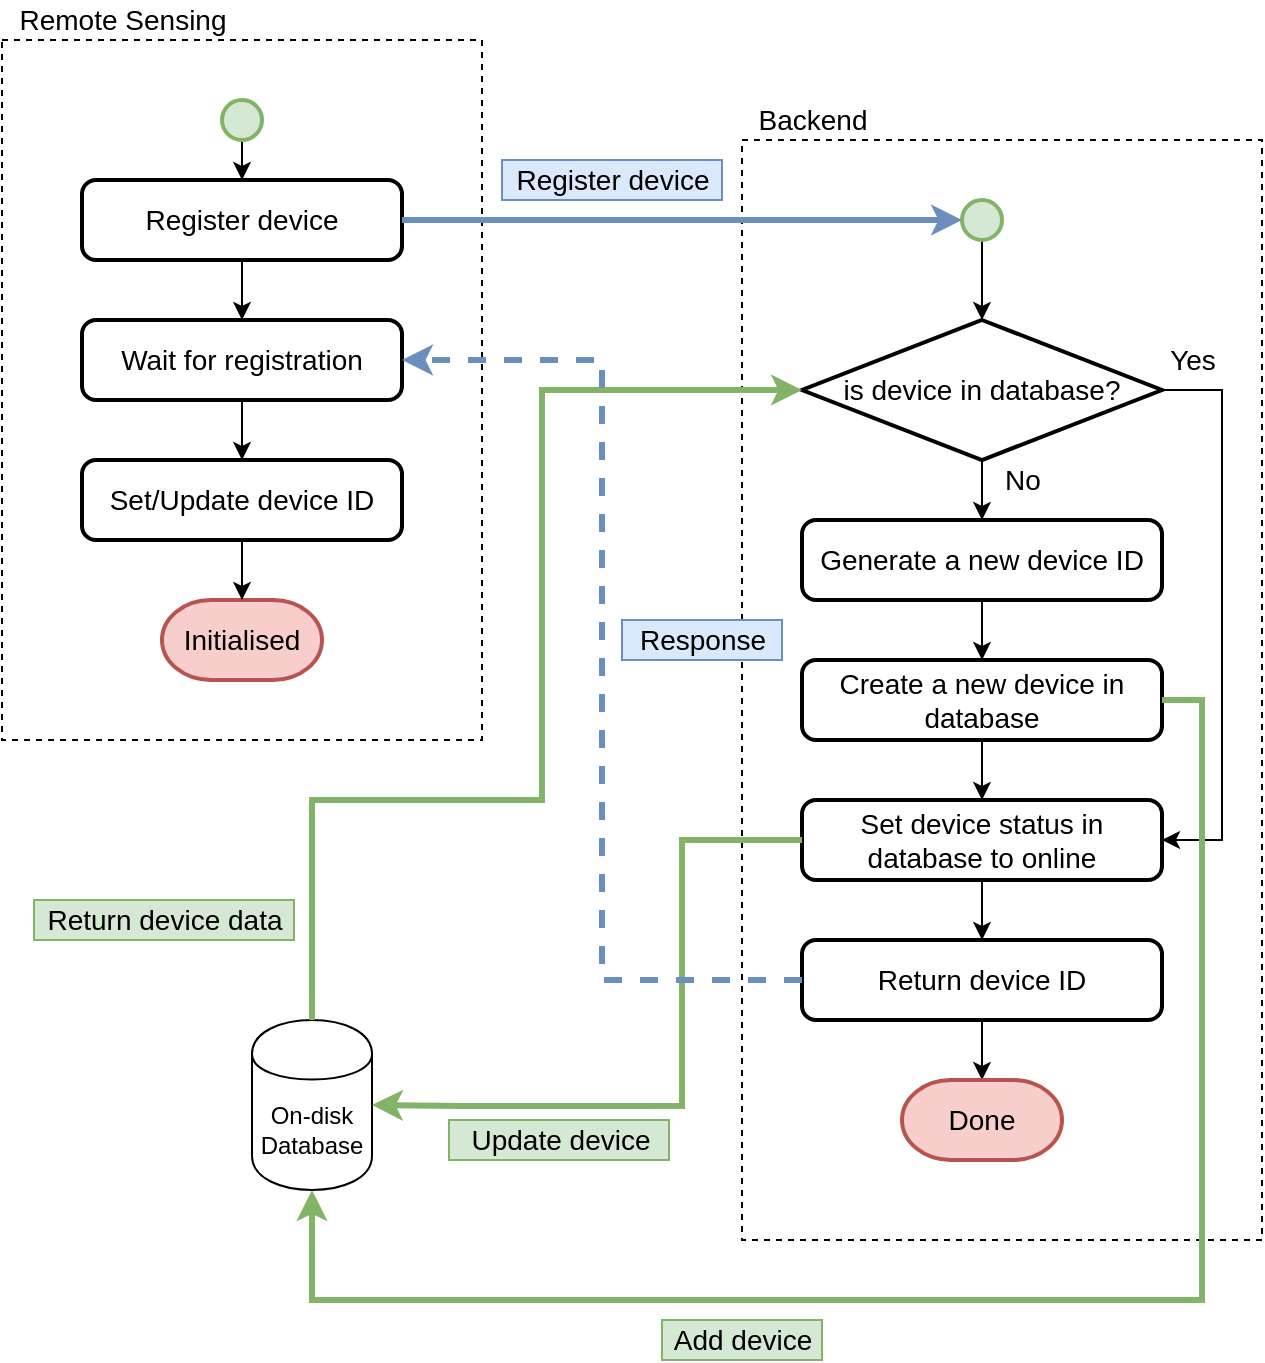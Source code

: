<mxfile version="12.9.3" type="device"><diagram id="kqiSBvhZE7V_4Fic_YX7" name="Page-1"><mxGraphModel dx="905" dy="805" grid="1" gridSize="10" guides="1" tooltips="1" connect="1" arrows="1" fold="1" page="1" pageScale="1" pageWidth="827" pageHeight="1169" math="0" shadow="0"><root><mxCell id="0"/><mxCell id="1" parent="0"/><mxCell id="i2EapskLHitIl6LsWKlx-51" value="" style="rounded=0;whiteSpace=wrap;html=1;fontSize=14;fillColor=none;dashed=1;" parent="1" vertex="1"><mxGeometry x="450" y="170" width="260" height="550" as="geometry"/></mxCell><mxCell id="i2EapskLHitIl6LsWKlx-12" value="" style="rounded=0;whiteSpace=wrap;html=1;fontSize=14;fillColor=none;dashed=1;" parent="1" vertex="1"><mxGeometry x="80" y="120" width="240" height="350" as="geometry"/></mxCell><mxCell id="i2EapskLHitIl6LsWKlx-19" style="edgeStyle=orthogonalEdgeStyle;rounded=0;orthogonalLoop=1;jettySize=auto;html=1;exitX=0.5;exitY=1;exitDx=0;exitDy=0;entryX=0.5;entryY=0;entryDx=0;entryDy=0;fontSize=14;" parent="1" source="i2EapskLHitIl6LsWKlx-2" target="i2EapskLHitIl6LsWKlx-18" edge="1"><mxGeometry relative="1" as="geometry"/></mxCell><mxCell id="i2EapskLHitIl6LsWKlx-2" value="Register device" style="rounded=1;whiteSpace=wrap;html=1;absoluteArcSize=1;arcSize=14;strokeWidth=2;fontSize=14;" parent="1" vertex="1"><mxGeometry x="120" y="190" width="160" height="40" as="geometry"/></mxCell><mxCell id="i2EapskLHitIl6LsWKlx-4" style="edgeStyle=orthogonalEdgeStyle;rounded=0;orthogonalLoop=1;jettySize=auto;html=1;exitX=0.5;exitY=1;exitDx=0;exitDy=0;exitPerimeter=0;entryX=0.5;entryY=0;entryDx=0;entryDy=0;fontSize=14;" parent="1" source="i2EapskLHitIl6LsWKlx-3" target="i2EapskLHitIl6LsWKlx-2" edge="1"><mxGeometry relative="1" as="geometry"/></mxCell><mxCell id="i2EapskLHitIl6LsWKlx-3" value="" style="strokeWidth=2;html=1;shape=mxgraph.flowchart.start_2;whiteSpace=wrap;fillColor=#d5e8d4;strokeColor=#82b366;fontSize=14;" parent="1" vertex="1"><mxGeometry x="190" y="150" width="20" height="20" as="geometry"/></mxCell><mxCell id="i2EapskLHitIl6LsWKlx-11" value="Initialised" style="strokeWidth=2;html=1;shape=mxgraph.flowchart.terminator;whiteSpace=wrap;fontSize=14;fillColor=#f8cecc;strokeColor=#b85450;" parent="1" vertex="1"><mxGeometry x="160" y="400" width="80" height="40" as="geometry"/></mxCell><mxCell id="i2EapskLHitIl6LsWKlx-13" value="Remote Sensing" style="text;html=1;align=center;verticalAlign=middle;resizable=0;points=[];autosize=1;fontSize=14;" parent="1" vertex="1"><mxGeometry x="80" y="100" width="120" height="20" as="geometry"/></mxCell><mxCell id="1jZl3b4hdJYtjRYyKcgR-1" style="edgeStyle=orthogonalEdgeStyle;rounded=0;orthogonalLoop=1;jettySize=auto;html=1;exitX=0.5;exitY=1;exitDx=0;exitDy=0;exitPerimeter=0;entryX=0.5;entryY=0;entryDx=0;entryDy=0;entryPerimeter=0;strokeWidth=1;fontSize=14;" edge="1" parent="1" source="i2EapskLHitIl6LsWKlx-16" target="i2EapskLHitIl6LsWKlx-26"><mxGeometry relative="1" as="geometry"/></mxCell><mxCell id="i2EapskLHitIl6LsWKlx-16" value="" style="strokeWidth=2;html=1;shape=mxgraph.flowchart.start_2;whiteSpace=wrap;fillColor=#d5e8d4;strokeColor=#82b366;fontSize=14;" parent="1" vertex="1"><mxGeometry x="560" y="200" width="20" height="20" as="geometry"/></mxCell><mxCell id="i2EapskLHitIl6LsWKlx-67" style="edgeStyle=orthogonalEdgeStyle;rounded=0;orthogonalLoop=1;jettySize=auto;html=1;exitX=0.5;exitY=1;exitDx=0;exitDy=0;entryX=0.5;entryY=0;entryDx=0;entryDy=0;fontSize=14;" parent="1" source="i2EapskLHitIl6LsWKlx-18" target="i2EapskLHitIl6LsWKlx-66" edge="1"><mxGeometry relative="1" as="geometry"/></mxCell><mxCell id="i2EapskLHitIl6LsWKlx-18" value="Wait for registration" style="rounded=1;whiteSpace=wrap;html=1;absoluteArcSize=1;arcSize=14;strokeWidth=2;fontSize=14;" parent="1" vertex="1"><mxGeometry x="120" y="260" width="160" height="40" as="geometry"/></mxCell><mxCell id="i2EapskLHitIl6LsWKlx-23" value="Register device" style="text;html=1;align=center;verticalAlign=middle;resizable=0;points=[];autosize=1;fontSize=14;fillColor=#dae8fc;strokeColor=#6c8ebf;" parent="1" vertex="1"><mxGeometry x="330" y="180" width="110" height="20" as="geometry"/></mxCell><mxCell id="i2EapskLHitIl6LsWKlx-34" style="edgeStyle=orthogonalEdgeStyle;rounded=0;orthogonalLoop=1;jettySize=auto;html=1;exitX=0.5;exitY=1;exitDx=0;exitDy=0;exitPerimeter=0;entryX=0.5;entryY=0;entryDx=0;entryDy=0;fontSize=14;" parent="1" source="i2EapskLHitIl6LsWKlx-26" target="i2EapskLHitIl6LsWKlx-33" edge="1"><mxGeometry relative="1" as="geometry"/></mxCell><mxCell id="i2EapskLHitIl6LsWKlx-26" value="is device in database?" style="strokeWidth=2;html=1;shape=mxgraph.flowchart.decision;whiteSpace=wrap;fontSize=14;" parent="1" vertex="1"><mxGeometry x="480" y="260" width="180" height="70" as="geometry"/></mxCell><mxCell id="i2EapskLHitIl6LsWKlx-37" style="edgeStyle=orthogonalEdgeStyle;rounded=0;orthogonalLoop=1;jettySize=auto;html=1;exitX=0.5;exitY=1;exitDx=0;exitDy=0;fontSize=14;" parent="1" source="i2EapskLHitIl6LsWKlx-33" target="i2EapskLHitIl6LsWKlx-36" edge="1"><mxGeometry relative="1" as="geometry"/></mxCell><mxCell id="i2EapskLHitIl6LsWKlx-33" value="Generate a new device ID" style="rounded=1;whiteSpace=wrap;html=1;absoluteArcSize=1;arcSize=14;strokeWidth=2;fontSize=14;" parent="1" vertex="1"><mxGeometry x="480" y="360" width="180" height="40" as="geometry"/></mxCell><mxCell id="i2EapskLHitIl6LsWKlx-35" value="No" style="text;html=1;align=center;verticalAlign=middle;resizable=0;points=[];autosize=1;fontSize=14;" parent="1" vertex="1"><mxGeometry x="575" y="330" width="30" height="20" as="geometry"/></mxCell><mxCell id="i2EapskLHitIl6LsWKlx-39" style="edgeStyle=orthogonalEdgeStyle;rounded=0;orthogonalLoop=1;jettySize=auto;html=1;exitX=0.5;exitY=1;exitDx=0;exitDy=0;entryX=0.5;entryY=0;entryDx=0;entryDy=0;fontSize=14;" parent="1" source="i2EapskLHitIl6LsWKlx-36" target="i2EapskLHitIl6LsWKlx-38" edge="1"><mxGeometry relative="1" as="geometry"/></mxCell><mxCell id="i2EapskLHitIl6LsWKlx-36" value="Create a new device in database" style="rounded=1;whiteSpace=wrap;html=1;absoluteArcSize=1;arcSize=14;strokeWidth=2;fontSize=14;" parent="1" vertex="1"><mxGeometry x="480" y="430" width="180" height="40" as="geometry"/></mxCell><mxCell id="i2EapskLHitIl6LsWKlx-43" style="edgeStyle=orthogonalEdgeStyle;rounded=0;orthogonalLoop=1;jettySize=auto;html=1;exitX=0.5;exitY=1;exitDx=0;exitDy=0;entryX=0.5;entryY=0;entryDx=0;entryDy=0;fontSize=14;" parent="1" source="i2EapskLHitIl6LsWKlx-38" target="i2EapskLHitIl6LsWKlx-42" edge="1"><mxGeometry relative="1" as="geometry"/></mxCell><mxCell id="i2EapskLHitIl6LsWKlx-38" value="Set device status in database to online" style="rounded=1;whiteSpace=wrap;html=1;absoluteArcSize=1;arcSize=14;strokeWidth=2;fontSize=14;" parent="1" vertex="1"><mxGeometry x="480" y="500" width="180" height="40" as="geometry"/></mxCell><mxCell id="i2EapskLHitIl6LsWKlx-41" value="Yes" style="text;html=1;align=center;verticalAlign=middle;resizable=0;points=[];autosize=1;fontSize=14;" parent="1" vertex="1"><mxGeometry x="655" y="270" width="40" height="20" as="geometry"/></mxCell><mxCell id="i2EapskLHitIl6LsWKlx-48" style="edgeStyle=orthogonalEdgeStyle;rounded=0;orthogonalLoop=1;jettySize=auto;html=1;exitX=0.5;exitY=1;exitDx=0;exitDy=0;entryX=0.5;entryY=0;entryDx=0;entryDy=0;entryPerimeter=0;fontSize=14;" parent="1" source="i2EapskLHitIl6LsWKlx-42" target="i2EapskLHitIl6LsWKlx-47" edge="1"><mxGeometry relative="1" as="geometry"/></mxCell><mxCell id="i2EapskLHitIl6LsWKlx-42" value="Return device ID" style="rounded=1;whiteSpace=wrap;html=1;absoluteArcSize=1;arcSize=14;strokeWidth=2;fontSize=14;" parent="1" vertex="1"><mxGeometry x="480" y="570" width="180" height="40" as="geometry"/></mxCell><mxCell id="i2EapskLHitIl6LsWKlx-47" value="Done" style="strokeWidth=2;html=1;shape=mxgraph.flowchart.terminator;whiteSpace=wrap;fontSize=14;fillColor=#f8cecc;strokeColor=#b85450;" parent="1" vertex="1"><mxGeometry x="530" y="640" width="80" height="40" as="geometry"/></mxCell><mxCell id="i2EapskLHitIl6LsWKlx-52" value="Backend" style="text;html=1;align=center;verticalAlign=middle;resizable=0;points=[];autosize=1;fontSize=14;" parent="1" vertex="1"><mxGeometry x="450" y="150" width="70" height="20" as="geometry"/></mxCell><mxCell id="i2EapskLHitIl6LsWKlx-68" style="edgeStyle=orthogonalEdgeStyle;rounded=0;orthogonalLoop=1;jettySize=auto;html=1;exitX=0.5;exitY=1;exitDx=0;exitDy=0;fontSize=14;" parent="1" source="i2EapskLHitIl6LsWKlx-66" target="i2EapskLHitIl6LsWKlx-11" edge="1"><mxGeometry relative="1" as="geometry"/></mxCell><mxCell id="i2EapskLHitIl6LsWKlx-66" value="Set/Update device ID" style="rounded=1;whiteSpace=wrap;html=1;absoluteArcSize=1;arcSize=14;strokeWidth=2;fontSize=14;" parent="1" vertex="1"><mxGeometry x="120" y="330" width="160" height="40" as="geometry"/></mxCell><mxCell id="0z56BScujcwPJ7UOpSbX-1" value="On-disk Database" style="shape=cylinder;whiteSpace=wrap;html=1;boundedLbl=1;backgroundOutline=1;" parent="1" vertex="1"><mxGeometry x="205" y="610" width="60" height="85" as="geometry"/></mxCell><mxCell id="0z56BScujcwPJ7UOpSbX-3" value="Return device data" style="text;html=1;align=center;verticalAlign=middle;resizable=0;points=[];autosize=1;fontSize=14;fillColor=#d5e8d4;strokeColor=#82b366;" parent="1" vertex="1"><mxGeometry x="96" y="550" width="130" height="20" as="geometry"/></mxCell><mxCell id="0z56BScujcwPJ7UOpSbX-6" value="Update device" style="text;html=1;align=center;verticalAlign=middle;resizable=0;points=[];autosize=1;fontSize=14;fillColor=#d5e8d4;strokeColor=#82b366;" parent="1" vertex="1"><mxGeometry x="303.5" y="660" width="110" height="20" as="geometry"/></mxCell><mxCell id="0z56BScujcwPJ7UOpSbX-11" value="Add device" style="text;html=1;align=center;verticalAlign=middle;resizable=0;points=[];autosize=1;fontSize=14;fillColor=#d5e8d4;strokeColor=#82b366;" parent="1" vertex="1"><mxGeometry x="410" y="760" width="80" height="20" as="geometry"/></mxCell><mxCell id="i2EapskLHitIl6LsWKlx-40" style="edgeStyle=orthogonalEdgeStyle;rounded=0;orthogonalLoop=1;jettySize=auto;html=1;exitX=1;exitY=0.5;exitDx=0;exitDy=0;exitPerimeter=0;entryX=1;entryY=0.5;entryDx=0;entryDy=0;fontSize=14;" parent="1" source="i2EapskLHitIl6LsWKlx-26" target="i2EapskLHitIl6LsWKlx-38" edge="1"><mxGeometry relative="1" as="geometry"><Array as="points"><mxPoint x="690" y="295"/><mxPoint x="690" y="520"/></Array></mxGeometry></mxCell><mxCell id="i2EapskLHitIl6LsWKlx-22" style="edgeStyle=orthogonalEdgeStyle;rounded=0;orthogonalLoop=1;jettySize=auto;html=1;exitX=1;exitY=0.5;exitDx=0;exitDy=0;entryX=0;entryY=0.5;entryDx=0;entryDy=0;fontSize=14;fillColor=#dae8fc;strokeColor=#6c8ebf;strokeWidth=3;entryPerimeter=0;" parent="1" source="i2EapskLHitIl6LsWKlx-2" target="i2EapskLHitIl6LsWKlx-16" edge="1"><mxGeometry relative="1" as="geometry"><mxPoint x="480" y="210" as="targetPoint"/></mxGeometry></mxCell><mxCell id="0z56BScujcwPJ7UOpSbX-2" style="edgeStyle=orthogonalEdgeStyle;rounded=0;orthogonalLoop=1;jettySize=auto;html=1;exitX=0.5;exitY=0;exitDx=0;exitDy=0;entryX=0;entryY=0.5;entryDx=0;entryDy=0;fillColor=#d5e8d4;strokeColor=#82b366;strokeWidth=3;entryPerimeter=0;" parent="1" source="0z56BScujcwPJ7UOpSbX-1" target="i2EapskLHitIl6LsWKlx-26" edge="1"><mxGeometry relative="1" as="geometry"><Array as="points"><mxPoint x="235" y="500"/><mxPoint x="350" y="500"/><mxPoint x="350" y="295"/></Array></mxGeometry></mxCell><mxCell id="0z56BScujcwPJ7UOpSbX-10" style="edgeStyle=orthogonalEdgeStyle;rounded=0;orthogonalLoop=1;jettySize=auto;html=1;exitX=1;exitY=0.5;exitDx=0;exitDy=0;entryX=0.5;entryY=1;entryDx=0;entryDy=0;strokeWidth=3;fillColor=#d5e8d4;strokeColor=#82b366;" parent="1" source="i2EapskLHitIl6LsWKlx-36" target="0z56BScujcwPJ7UOpSbX-1" edge="1"><mxGeometry relative="1" as="geometry"><Array as="points"><mxPoint x="680" y="450"/><mxPoint x="680" y="750"/><mxPoint x="235" y="750"/></Array></mxGeometry></mxCell><mxCell id="0z56BScujcwPJ7UOpSbX-5" style="edgeStyle=orthogonalEdgeStyle;rounded=0;orthogonalLoop=1;jettySize=auto;html=1;exitX=0;exitY=0.5;exitDx=0;exitDy=0;strokeWidth=3;fillColor=#d5e8d4;strokeColor=#82b366;entryX=1;entryY=0.5;entryDx=0;entryDy=0;" parent="1" source="i2EapskLHitIl6LsWKlx-38" target="0z56BScujcwPJ7UOpSbX-1" edge="1"><mxGeometry relative="1" as="geometry"><Array as="points"><mxPoint x="420" y="520"/><mxPoint x="420" y="653"/><mxPoint x="310" y="653"/></Array><mxPoint x="300" y="653" as="targetPoint"/></mxGeometry></mxCell><mxCell id="i2EapskLHitIl6LsWKlx-49" style="edgeStyle=orthogonalEdgeStyle;rounded=0;orthogonalLoop=1;jettySize=auto;html=1;exitX=0;exitY=0.5;exitDx=0;exitDy=0;entryX=1;entryY=0.5;entryDx=0;entryDy=0;fontSize=14;fillColor=#dae8fc;strokeColor=#6c8ebf;strokeWidth=3;dashed=1;" parent="1" source="i2EapskLHitIl6LsWKlx-42" target="i2EapskLHitIl6LsWKlx-18" edge="1"><mxGeometry relative="1" as="geometry"/></mxCell><mxCell id="i2EapskLHitIl6LsWKlx-50" value="Response" style="text;html=1;align=center;verticalAlign=middle;resizable=0;points=[];autosize=1;fontSize=14;fillColor=#dae8fc;strokeColor=#6c8ebf;" parent="1" vertex="1"><mxGeometry x="390" y="410" width="80" height="20" as="geometry"/></mxCell></root></mxGraphModel></diagram></mxfile>